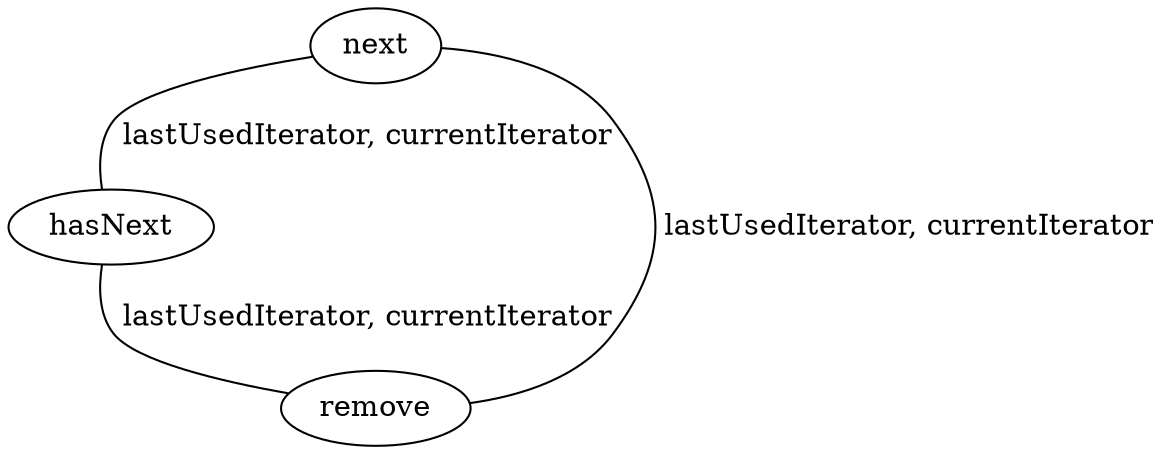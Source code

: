digraph G {
next;
hasNext;
remove;
next -> hasNext [label=" lastUsedIterator, currentIterator", dir=none];
next -> remove [label=" lastUsedIterator, currentIterator", dir=none];
hasNext -> remove [label=" lastUsedIterator, currentIterator", dir=none];
}